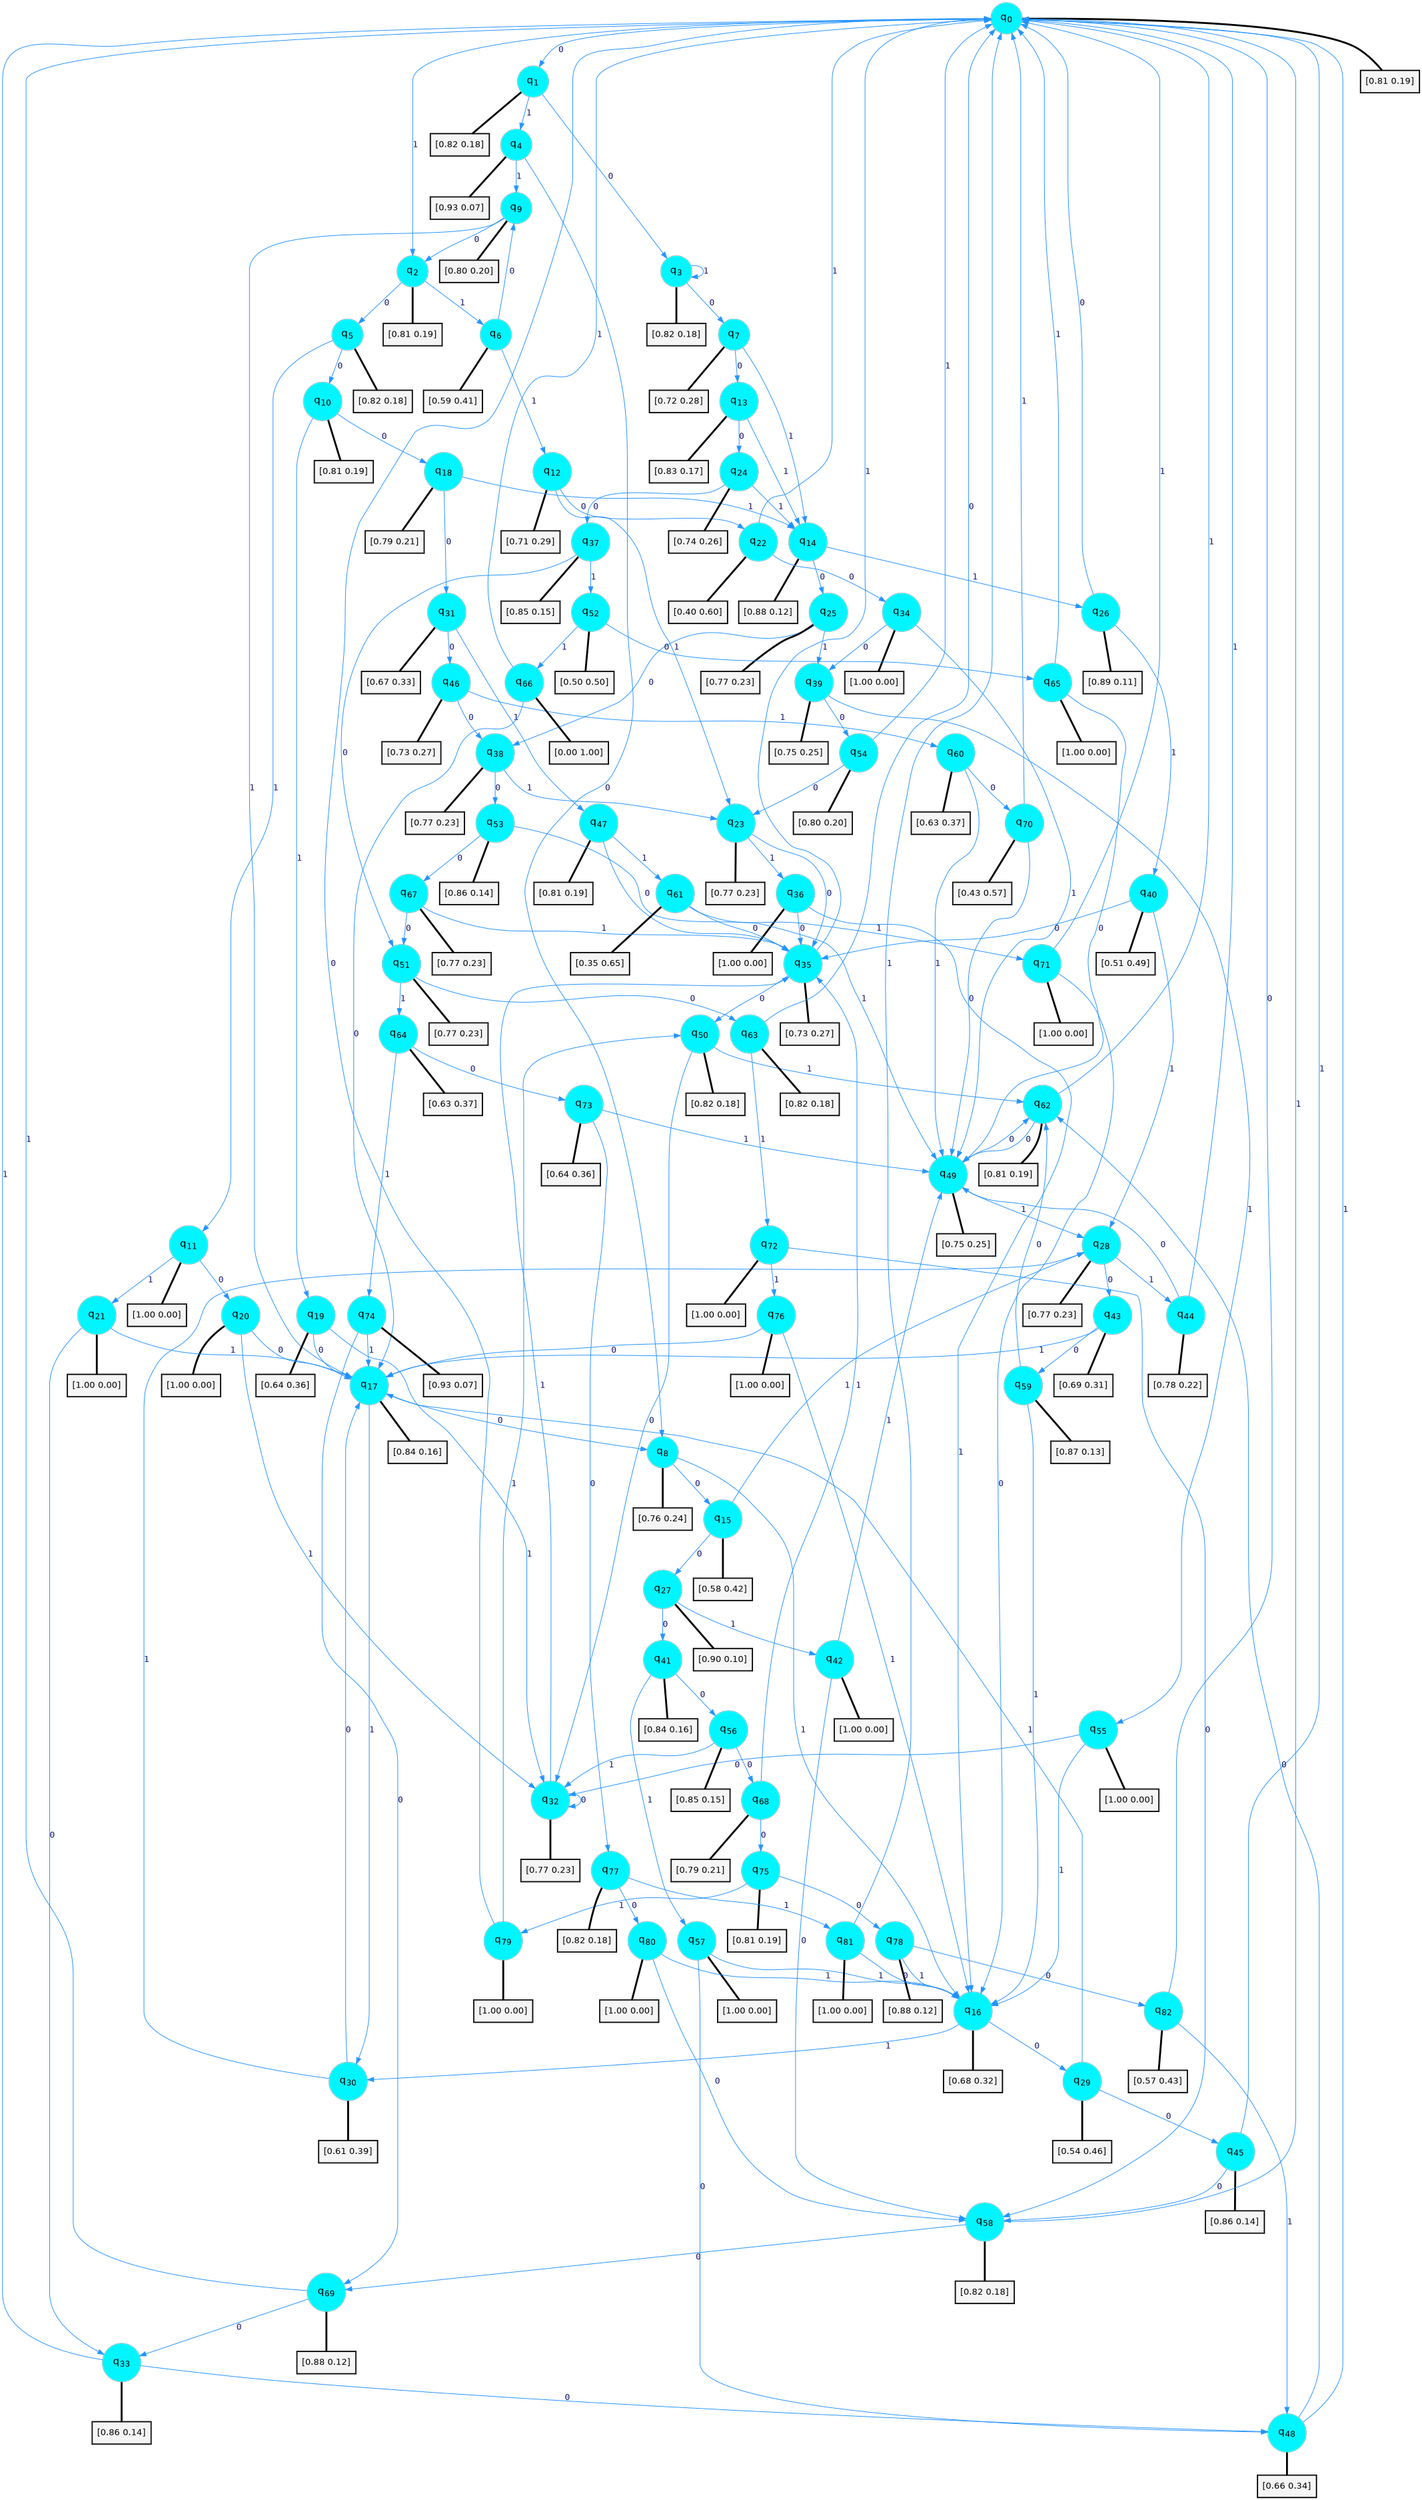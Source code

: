 digraph G {
graph [
bgcolor=transparent, dpi=300, rankdir=TD, size="40,25"];
node [
color=gray, fillcolor=turquoise1, fontcolor=black, fontname=Helvetica, fontsize=16, fontweight=bold, shape=circle, style=filled];
edge [
arrowsize=1, color=dodgerblue1, fontcolor=midnightblue, fontname=courier, fontweight=bold, penwidth=1, style=solid, weight=20];
0[label=<q<SUB>0</SUB>>];
1[label=<q<SUB>1</SUB>>];
2[label=<q<SUB>2</SUB>>];
3[label=<q<SUB>3</SUB>>];
4[label=<q<SUB>4</SUB>>];
5[label=<q<SUB>5</SUB>>];
6[label=<q<SUB>6</SUB>>];
7[label=<q<SUB>7</SUB>>];
8[label=<q<SUB>8</SUB>>];
9[label=<q<SUB>9</SUB>>];
10[label=<q<SUB>10</SUB>>];
11[label=<q<SUB>11</SUB>>];
12[label=<q<SUB>12</SUB>>];
13[label=<q<SUB>13</SUB>>];
14[label=<q<SUB>14</SUB>>];
15[label=<q<SUB>15</SUB>>];
16[label=<q<SUB>16</SUB>>];
17[label=<q<SUB>17</SUB>>];
18[label=<q<SUB>18</SUB>>];
19[label=<q<SUB>19</SUB>>];
20[label=<q<SUB>20</SUB>>];
21[label=<q<SUB>21</SUB>>];
22[label=<q<SUB>22</SUB>>];
23[label=<q<SUB>23</SUB>>];
24[label=<q<SUB>24</SUB>>];
25[label=<q<SUB>25</SUB>>];
26[label=<q<SUB>26</SUB>>];
27[label=<q<SUB>27</SUB>>];
28[label=<q<SUB>28</SUB>>];
29[label=<q<SUB>29</SUB>>];
30[label=<q<SUB>30</SUB>>];
31[label=<q<SUB>31</SUB>>];
32[label=<q<SUB>32</SUB>>];
33[label=<q<SUB>33</SUB>>];
34[label=<q<SUB>34</SUB>>];
35[label=<q<SUB>35</SUB>>];
36[label=<q<SUB>36</SUB>>];
37[label=<q<SUB>37</SUB>>];
38[label=<q<SUB>38</SUB>>];
39[label=<q<SUB>39</SUB>>];
40[label=<q<SUB>40</SUB>>];
41[label=<q<SUB>41</SUB>>];
42[label=<q<SUB>42</SUB>>];
43[label=<q<SUB>43</SUB>>];
44[label=<q<SUB>44</SUB>>];
45[label=<q<SUB>45</SUB>>];
46[label=<q<SUB>46</SUB>>];
47[label=<q<SUB>47</SUB>>];
48[label=<q<SUB>48</SUB>>];
49[label=<q<SUB>49</SUB>>];
50[label=<q<SUB>50</SUB>>];
51[label=<q<SUB>51</SUB>>];
52[label=<q<SUB>52</SUB>>];
53[label=<q<SUB>53</SUB>>];
54[label=<q<SUB>54</SUB>>];
55[label=<q<SUB>55</SUB>>];
56[label=<q<SUB>56</SUB>>];
57[label=<q<SUB>57</SUB>>];
58[label=<q<SUB>58</SUB>>];
59[label=<q<SUB>59</SUB>>];
60[label=<q<SUB>60</SUB>>];
61[label=<q<SUB>61</SUB>>];
62[label=<q<SUB>62</SUB>>];
63[label=<q<SUB>63</SUB>>];
64[label=<q<SUB>64</SUB>>];
65[label=<q<SUB>65</SUB>>];
66[label=<q<SUB>66</SUB>>];
67[label=<q<SUB>67</SUB>>];
68[label=<q<SUB>68</SUB>>];
69[label=<q<SUB>69</SUB>>];
70[label=<q<SUB>70</SUB>>];
71[label=<q<SUB>71</SUB>>];
72[label=<q<SUB>72</SUB>>];
73[label=<q<SUB>73</SUB>>];
74[label=<q<SUB>74</SUB>>];
75[label=<q<SUB>75</SUB>>];
76[label=<q<SUB>76</SUB>>];
77[label=<q<SUB>77</SUB>>];
78[label=<q<SUB>78</SUB>>];
79[label=<q<SUB>79</SUB>>];
80[label=<q<SUB>80</SUB>>];
81[label=<q<SUB>81</SUB>>];
82[label=<q<SUB>82</SUB>>];
83[label="[0.81 0.19]", shape=box,fontcolor=black, fontname=Helvetica, fontsize=14, penwidth=2, fillcolor=whitesmoke,color=black];
84[label="[0.82 0.18]", shape=box,fontcolor=black, fontname=Helvetica, fontsize=14, penwidth=2, fillcolor=whitesmoke,color=black];
85[label="[0.81 0.19]", shape=box,fontcolor=black, fontname=Helvetica, fontsize=14, penwidth=2, fillcolor=whitesmoke,color=black];
86[label="[0.82 0.18]", shape=box,fontcolor=black, fontname=Helvetica, fontsize=14, penwidth=2, fillcolor=whitesmoke,color=black];
87[label="[0.93 0.07]", shape=box,fontcolor=black, fontname=Helvetica, fontsize=14, penwidth=2, fillcolor=whitesmoke,color=black];
88[label="[0.82 0.18]", shape=box,fontcolor=black, fontname=Helvetica, fontsize=14, penwidth=2, fillcolor=whitesmoke,color=black];
89[label="[0.59 0.41]", shape=box,fontcolor=black, fontname=Helvetica, fontsize=14, penwidth=2, fillcolor=whitesmoke,color=black];
90[label="[0.72 0.28]", shape=box,fontcolor=black, fontname=Helvetica, fontsize=14, penwidth=2, fillcolor=whitesmoke,color=black];
91[label="[0.76 0.24]", shape=box,fontcolor=black, fontname=Helvetica, fontsize=14, penwidth=2, fillcolor=whitesmoke,color=black];
92[label="[0.80 0.20]", shape=box,fontcolor=black, fontname=Helvetica, fontsize=14, penwidth=2, fillcolor=whitesmoke,color=black];
93[label="[0.81 0.19]", shape=box,fontcolor=black, fontname=Helvetica, fontsize=14, penwidth=2, fillcolor=whitesmoke,color=black];
94[label="[1.00 0.00]", shape=box,fontcolor=black, fontname=Helvetica, fontsize=14, penwidth=2, fillcolor=whitesmoke,color=black];
95[label="[0.71 0.29]", shape=box,fontcolor=black, fontname=Helvetica, fontsize=14, penwidth=2, fillcolor=whitesmoke,color=black];
96[label="[0.83 0.17]", shape=box,fontcolor=black, fontname=Helvetica, fontsize=14, penwidth=2, fillcolor=whitesmoke,color=black];
97[label="[0.88 0.12]", shape=box,fontcolor=black, fontname=Helvetica, fontsize=14, penwidth=2, fillcolor=whitesmoke,color=black];
98[label="[0.58 0.42]", shape=box,fontcolor=black, fontname=Helvetica, fontsize=14, penwidth=2, fillcolor=whitesmoke,color=black];
99[label="[0.68 0.32]", shape=box,fontcolor=black, fontname=Helvetica, fontsize=14, penwidth=2, fillcolor=whitesmoke,color=black];
100[label="[0.84 0.16]", shape=box,fontcolor=black, fontname=Helvetica, fontsize=14, penwidth=2, fillcolor=whitesmoke,color=black];
101[label="[0.79 0.21]", shape=box,fontcolor=black, fontname=Helvetica, fontsize=14, penwidth=2, fillcolor=whitesmoke,color=black];
102[label="[0.64 0.36]", shape=box,fontcolor=black, fontname=Helvetica, fontsize=14, penwidth=2, fillcolor=whitesmoke,color=black];
103[label="[1.00 0.00]", shape=box,fontcolor=black, fontname=Helvetica, fontsize=14, penwidth=2, fillcolor=whitesmoke,color=black];
104[label="[1.00 0.00]", shape=box,fontcolor=black, fontname=Helvetica, fontsize=14, penwidth=2, fillcolor=whitesmoke,color=black];
105[label="[0.40 0.60]", shape=box,fontcolor=black, fontname=Helvetica, fontsize=14, penwidth=2, fillcolor=whitesmoke,color=black];
106[label="[0.77 0.23]", shape=box,fontcolor=black, fontname=Helvetica, fontsize=14, penwidth=2, fillcolor=whitesmoke,color=black];
107[label="[0.74 0.26]", shape=box,fontcolor=black, fontname=Helvetica, fontsize=14, penwidth=2, fillcolor=whitesmoke,color=black];
108[label="[0.77 0.23]", shape=box,fontcolor=black, fontname=Helvetica, fontsize=14, penwidth=2, fillcolor=whitesmoke,color=black];
109[label="[0.89 0.11]", shape=box,fontcolor=black, fontname=Helvetica, fontsize=14, penwidth=2, fillcolor=whitesmoke,color=black];
110[label="[0.90 0.10]", shape=box,fontcolor=black, fontname=Helvetica, fontsize=14, penwidth=2, fillcolor=whitesmoke,color=black];
111[label="[0.77 0.23]", shape=box,fontcolor=black, fontname=Helvetica, fontsize=14, penwidth=2, fillcolor=whitesmoke,color=black];
112[label="[0.54 0.46]", shape=box,fontcolor=black, fontname=Helvetica, fontsize=14, penwidth=2, fillcolor=whitesmoke,color=black];
113[label="[0.61 0.39]", shape=box,fontcolor=black, fontname=Helvetica, fontsize=14, penwidth=2, fillcolor=whitesmoke,color=black];
114[label="[0.67 0.33]", shape=box,fontcolor=black, fontname=Helvetica, fontsize=14, penwidth=2, fillcolor=whitesmoke,color=black];
115[label="[0.77 0.23]", shape=box,fontcolor=black, fontname=Helvetica, fontsize=14, penwidth=2, fillcolor=whitesmoke,color=black];
116[label="[0.86 0.14]", shape=box,fontcolor=black, fontname=Helvetica, fontsize=14, penwidth=2, fillcolor=whitesmoke,color=black];
117[label="[1.00 0.00]", shape=box,fontcolor=black, fontname=Helvetica, fontsize=14, penwidth=2, fillcolor=whitesmoke,color=black];
118[label="[0.73 0.27]", shape=box,fontcolor=black, fontname=Helvetica, fontsize=14, penwidth=2, fillcolor=whitesmoke,color=black];
119[label="[1.00 0.00]", shape=box,fontcolor=black, fontname=Helvetica, fontsize=14, penwidth=2, fillcolor=whitesmoke,color=black];
120[label="[0.85 0.15]", shape=box,fontcolor=black, fontname=Helvetica, fontsize=14, penwidth=2, fillcolor=whitesmoke,color=black];
121[label="[0.77 0.23]", shape=box,fontcolor=black, fontname=Helvetica, fontsize=14, penwidth=2, fillcolor=whitesmoke,color=black];
122[label="[0.75 0.25]", shape=box,fontcolor=black, fontname=Helvetica, fontsize=14, penwidth=2, fillcolor=whitesmoke,color=black];
123[label="[0.51 0.49]", shape=box,fontcolor=black, fontname=Helvetica, fontsize=14, penwidth=2, fillcolor=whitesmoke,color=black];
124[label="[0.84 0.16]", shape=box,fontcolor=black, fontname=Helvetica, fontsize=14, penwidth=2, fillcolor=whitesmoke,color=black];
125[label="[1.00 0.00]", shape=box,fontcolor=black, fontname=Helvetica, fontsize=14, penwidth=2, fillcolor=whitesmoke,color=black];
126[label="[0.69 0.31]", shape=box,fontcolor=black, fontname=Helvetica, fontsize=14, penwidth=2, fillcolor=whitesmoke,color=black];
127[label="[0.78 0.22]", shape=box,fontcolor=black, fontname=Helvetica, fontsize=14, penwidth=2, fillcolor=whitesmoke,color=black];
128[label="[0.86 0.14]", shape=box,fontcolor=black, fontname=Helvetica, fontsize=14, penwidth=2, fillcolor=whitesmoke,color=black];
129[label="[0.73 0.27]", shape=box,fontcolor=black, fontname=Helvetica, fontsize=14, penwidth=2, fillcolor=whitesmoke,color=black];
130[label="[0.81 0.19]", shape=box,fontcolor=black, fontname=Helvetica, fontsize=14, penwidth=2, fillcolor=whitesmoke,color=black];
131[label="[0.66 0.34]", shape=box,fontcolor=black, fontname=Helvetica, fontsize=14, penwidth=2, fillcolor=whitesmoke,color=black];
132[label="[0.75 0.25]", shape=box,fontcolor=black, fontname=Helvetica, fontsize=14, penwidth=2, fillcolor=whitesmoke,color=black];
133[label="[0.82 0.18]", shape=box,fontcolor=black, fontname=Helvetica, fontsize=14, penwidth=2, fillcolor=whitesmoke,color=black];
134[label="[0.77 0.23]", shape=box,fontcolor=black, fontname=Helvetica, fontsize=14, penwidth=2, fillcolor=whitesmoke,color=black];
135[label="[0.50 0.50]", shape=box,fontcolor=black, fontname=Helvetica, fontsize=14, penwidth=2, fillcolor=whitesmoke,color=black];
136[label="[0.86 0.14]", shape=box,fontcolor=black, fontname=Helvetica, fontsize=14, penwidth=2, fillcolor=whitesmoke,color=black];
137[label="[0.80 0.20]", shape=box,fontcolor=black, fontname=Helvetica, fontsize=14, penwidth=2, fillcolor=whitesmoke,color=black];
138[label="[1.00 0.00]", shape=box,fontcolor=black, fontname=Helvetica, fontsize=14, penwidth=2, fillcolor=whitesmoke,color=black];
139[label="[0.85 0.15]", shape=box,fontcolor=black, fontname=Helvetica, fontsize=14, penwidth=2, fillcolor=whitesmoke,color=black];
140[label="[1.00 0.00]", shape=box,fontcolor=black, fontname=Helvetica, fontsize=14, penwidth=2, fillcolor=whitesmoke,color=black];
141[label="[0.82 0.18]", shape=box,fontcolor=black, fontname=Helvetica, fontsize=14, penwidth=2, fillcolor=whitesmoke,color=black];
142[label="[0.87 0.13]", shape=box,fontcolor=black, fontname=Helvetica, fontsize=14, penwidth=2, fillcolor=whitesmoke,color=black];
143[label="[0.63 0.37]", shape=box,fontcolor=black, fontname=Helvetica, fontsize=14, penwidth=2, fillcolor=whitesmoke,color=black];
144[label="[0.35 0.65]", shape=box,fontcolor=black, fontname=Helvetica, fontsize=14, penwidth=2, fillcolor=whitesmoke,color=black];
145[label="[0.81 0.19]", shape=box,fontcolor=black, fontname=Helvetica, fontsize=14, penwidth=2, fillcolor=whitesmoke,color=black];
146[label="[0.82 0.18]", shape=box,fontcolor=black, fontname=Helvetica, fontsize=14, penwidth=2, fillcolor=whitesmoke,color=black];
147[label="[0.63 0.37]", shape=box,fontcolor=black, fontname=Helvetica, fontsize=14, penwidth=2, fillcolor=whitesmoke,color=black];
148[label="[1.00 0.00]", shape=box,fontcolor=black, fontname=Helvetica, fontsize=14, penwidth=2, fillcolor=whitesmoke,color=black];
149[label="[0.00 1.00]", shape=box,fontcolor=black, fontname=Helvetica, fontsize=14, penwidth=2, fillcolor=whitesmoke,color=black];
150[label="[0.77 0.23]", shape=box,fontcolor=black, fontname=Helvetica, fontsize=14, penwidth=2, fillcolor=whitesmoke,color=black];
151[label="[0.79 0.21]", shape=box,fontcolor=black, fontname=Helvetica, fontsize=14, penwidth=2, fillcolor=whitesmoke,color=black];
152[label="[0.88 0.12]", shape=box,fontcolor=black, fontname=Helvetica, fontsize=14, penwidth=2, fillcolor=whitesmoke,color=black];
153[label="[0.43 0.57]", shape=box,fontcolor=black, fontname=Helvetica, fontsize=14, penwidth=2, fillcolor=whitesmoke,color=black];
154[label="[1.00 0.00]", shape=box,fontcolor=black, fontname=Helvetica, fontsize=14, penwidth=2, fillcolor=whitesmoke,color=black];
155[label="[1.00 0.00]", shape=box,fontcolor=black, fontname=Helvetica, fontsize=14, penwidth=2, fillcolor=whitesmoke,color=black];
156[label="[0.64 0.36]", shape=box,fontcolor=black, fontname=Helvetica, fontsize=14, penwidth=2, fillcolor=whitesmoke,color=black];
157[label="[0.93 0.07]", shape=box,fontcolor=black, fontname=Helvetica, fontsize=14, penwidth=2, fillcolor=whitesmoke,color=black];
158[label="[0.81 0.19]", shape=box,fontcolor=black, fontname=Helvetica, fontsize=14, penwidth=2, fillcolor=whitesmoke,color=black];
159[label="[1.00 0.00]", shape=box,fontcolor=black, fontname=Helvetica, fontsize=14, penwidth=2, fillcolor=whitesmoke,color=black];
160[label="[0.82 0.18]", shape=box,fontcolor=black, fontname=Helvetica, fontsize=14, penwidth=2, fillcolor=whitesmoke,color=black];
161[label="[0.88 0.12]", shape=box,fontcolor=black, fontname=Helvetica, fontsize=14, penwidth=2, fillcolor=whitesmoke,color=black];
162[label="[1.00 0.00]", shape=box,fontcolor=black, fontname=Helvetica, fontsize=14, penwidth=2, fillcolor=whitesmoke,color=black];
163[label="[1.00 0.00]", shape=box,fontcolor=black, fontname=Helvetica, fontsize=14, penwidth=2, fillcolor=whitesmoke,color=black];
164[label="[1.00 0.00]", shape=box,fontcolor=black, fontname=Helvetica, fontsize=14, penwidth=2, fillcolor=whitesmoke,color=black];
165[label="[0.57 0.43]", shape=box,fontcolor=black, fontname=Helvetica, fontsize=14, penwidth=2, fillcolor=whitesmoke,color=black];
0->1 [label=0];
0->2 [label=1];
0->83 [arrowhead=none, penwidth=3,color=black];
1->3 [label=0];
1->4 [label=1];
1->84 [arrowhead=none, penwidth=3,color=black];
2->5 [label=0];
2->6 [label=1];
2->85 [arrowhead=none, penwidth=3,color=black];
3->7 [label=0];
3->3 [label=1];
3->86 [arrowhead=none, penwidth=3,color=black];
4->8 [label=0];
4->9 [label=1];
4->87 [arrowhead=none, penwidth=3,color=black];
5->10 [label=0];
5->11 [label=1];
5->88 [arrowhead=none, penwidth=3,color=black];
6->9 [label=0];
6->12 [label=1];
6->89 [arrowhead=none, penwidth=3,color=black];
7->13 [label=0];
7->14 [label=1];
7->90 [arrowhead=none, penwidth=3,color=black];
8->15 [label=0];
8->16 [label=1];
8->91 [arrowhead=none, penwidth=3,color=black];
9->2 [label=0];
9->17 [label=1];
9->92 [arrowhead=none, penwidth=3,color=black];
10->18 [label=0];
10->19 [label=1];
10->93 [arrowhead=none, penwidth=3,color=black];
11->20 [label=0];
11->21 [label=1];
11->94 [arrowhead=none, penwidth=3,color=black];
12->22 [label=0];
12->23 [label=1];
12->95 [arrowhead=none, penwidth=3,color=black];
13->24 [label=0];
13->14 [label=1];
13->96 [arrowhead=none, penwidth=3,color=black];
14->25 [label=0];
14->26 [label=1];
14->97 [arrowhead=none, penwidth=3,color=black];
15->27 [label=0];
15->28 [label=1];
15->98 [arrowhead=none, penwidth=3,color=black];
16->29 [label=0];
16->30 [label=1];
16->99 [arrowhead=none, penwidth=3,color=black];
17->8 [label=0];
17->30 [label=1];
17->100 [arrowhead=none, penwidth=3,color=black];
18->31 [label=0];
18->14 [label=1];
18->101 [arrowhead=none, penwidth=3,color=black];
19->17 [label=0];
19->32 [label=1];
19->102 [arrowhead=none, penwidth=3,color=black];
20->17 [label=0];
20->32 [label=1];
20->103 [arrowhead=none, penwidth=3,color=black];
21->33 [label=0];
21->17 [label=1];
21->104 [arrowhead=none, penwidth=3,color=black];
22->34 [label=0];
22->0 [label=1];
22->105 [arrowhead=none, penwidth=3,color=black];
23->35 [label=0];
23->36 [label=1];
23->106 [arrowhead=none, penwidth=3,color=black];
24->37 [label=0];
24->14 [label=1];
24->107 [arrowhead=none, penwidth=3,color=black];
25->38 [label=0];
25->39 [label=1];
25->108 [arrowhead=none, penwidth=3,color=black];
26->0 [label=0];
26->40 [label=1];
26->109 [arrowhead=none, penwidth=3,color=black];
27->41 [label=0];
27->42 [label=1];
27->110 [arrowhead=none, penwidth=3,color=black];
28->43 [label=0];
28->44 [label=1];
28->111 [arrowhead=none, penwidth=3,color=black];
29->45 [label=0];
29->17 [label=1];
29->112 [arrowhead=none, penwidth=3,color=black];
30->17 [label=0];
30->28 [label=1];
30->113 [arrowhead=none, penwidth=3,color=black];
31->46 [label=0];
31->47 [label=1];
31->114 [arrowhead=none, penwidth=3,color=black];
32->32 [label=0];
32->35 [label=1];
32->115 [arrowhead=none, penwidth=3,color=black];
33->48 [label=0];
33->0 [label=1];
33->116 [arrowhead=none, penwidth=3,color=black];
34->39 [label=0];
34->49 [label=1];
34->117 [arrowhead=none, penwidth=3,color=black];
35->50 [label=0];
35->0 [label=1];
35->118 [arrowhead=none, penwidth=3,color=black];
36->35 [label=0];
36->16 [label=1];
36->119 [arrowhead=none, penwidth=3,color=black];
37->51 [label=0];
37->52 [label=1];
37->120 [arrowhead=none, penwidth=3,color=black];
38->53 [label=0];
38->23 [label=1];
38->121 [arrowhead=none, penwidth=3,color=black];
39->54 [label=0];
39->55 [label=1];
39->122 [arrowhead=none, penwidth=3,color=black];
40->35 [label=0];
40->28 [label=1];
40->123 [arrowhead=none, penwidth=3,color=black];
41->56 [label=0];
41->57 [label=1];
41->124 [arrowhead=none, penwidth=3,color=black];
42->58 [label=0];
42->49 [label=1];
42->125 [arrowhead=none, penwidth=3,color=black];
43->59 [label=0];
43->17 [label=1];
43->126 [arrowhead=none, penwidth=3,color=black];
44->49 [label=0];
44->0 [label=1];
44->127 [arrowhead=none, penwidth=3,color=black];
45->58 [label=0];
45->0 [label=1];
45->128 [arrowhead=none, penwidth=3,color=black];
46->38 [label=0];
46->60 [label=1];
46->129 [arrowhead=none, penwidth=3,color=black];
47->35 [label=0];
47->61 [label=1];
47->130 [arrowhead=none, penwidth=3,color=black];
48->62 [label=0];
48->0 [label=1];
48->131 [arrowhead=none, penwidth=3,color=black];
49->62 [label=0];
49->28 [label=1];
49->132 [arrowhead=none, penwidth=3,color=black];
50->32 [label=0];
50->62 [label=1];
50->133 [arrowhead=none, penwidth=3,color=black];
51->63 [label=0];
51->64 [label=1];
51->134 [arrowhead=none, penwidth=3,color=black];
52->65 [label=0];
52->66 [label=1];
52->135 [arrowhead=none, penwidth=3,color=black];
53->67 [label=0];
53->49 [label=1];
53->136 [arrowhead=none, penwidth=3,color=black];
54->23 [label=0];
54->0 [label=1];
54->137 [arrowhead=none, penwidth=3,color=black];
55->32 [label=0];
55->16 [label=1];
55->138 [arrowhead=none, penwidth=3,color=black];
56->68 [label=0];
56->32 [label=1];
56->139 [arrowhead=none, penwidth=3,color=black];
57->48 [label=0];
57->16 [label=1];
57->140 [arrowhead=none, penwidth=3,color=black];
58->69 [label=0];
58->0 [label=1];
58->141 [arrowhead=none, penwidth=3,color=black];
59->62 [label=0];
59->16 [label=1];
59->142 [arrowhead=none, penwidth=3,color=black];
60->70 [label=0];
60->49 [label=1];
60->143 [arrowhead=none, penwidth=3,color=black];
61->35 [label=0];
61->71 [label=1];
61->144 [arrowhead=none, penwidth=3,color=black];
62->49 [label=0];
62->0 [label=1];
62->145 [arrowhead=none, penwidth=3,color=black];
63->0 [label=0];
63->72 [label=1];
63->146 [arrowhead=none, penwidth=3,color=black];
64->73 [label=0];
64->74 [label=1];
64->147 [arrowhead=none, penwidth=3,color=black];
65->49 [label=0];
65->0 [label=1];
65->148 [arrowhead=none, penwidth=3,color=black];
66->17 [label=0];
66->0 [label=1];
66->149 [arrowhead=none, penwidth=3,color=black];
67->51 [label=0];
67->35 [label=1];
67->150 [arrowhead=none, penwidth=3,color=black];
68->75 [label=0];
68->35 [label=1];
68->151 [arrowhead=none, penwidth=3,color=black];
69->33 [label=0];
69->0 [label=1];
69->152 [arrowhead=none, penwidth=3,color=black];
70->49 [label=0];
70->0 [label=1];
70->153 [arrowhead=none, penwidth=3,color=black];
71->16 [label=0];
71->0 [label=1];
71->154 [arrowhead=none, penwidth=3,color=black];
72->58 [label=0];
72->76 [label=1];
72->155 [arrowhead=none, penwidth=3,color=black];
73->77 [label=0];
73->49 [label=1];
73->156 [arrowhead=none, penwidth=3,color=black];
74->69 [label=0];
74->17 [label=1];
74->157 [arrowhead=none, penwidth=3,color=black];
75->78 [label=0];
75->79 [label=1];
75->158 [arrowhead=none, penwidth=3,color=black];
76->17 [label=0];
76->16 [label=1];
76->159 [arrowhead=none, penwidth=3,color=black];
77->80 [label=0];
77->81 [label=1];
77->160 [arrowhead=none, penwidth=3,color=black];
78->82 [label=0];
78->16 [label=1];
78->161 [arrowhead=none, penwidth=3,color=black];
79->0 [label=0];
79->50 [label=1];
79->162 [arrowhead=none, penwidth=3,color=black];
80->58 [label=0];
80->16 [label=1];
80->163 [arrowhead=none, penwidth=3,color=black];
81->16 [label=0];
81->0 [label=1];
81->164 [arrowhead=none, penwidth=3,color=black];
82->0 [label=0];
82->48 [label=1];
82->165 [arrowhead=none, penwidth=3,color=black];
}
